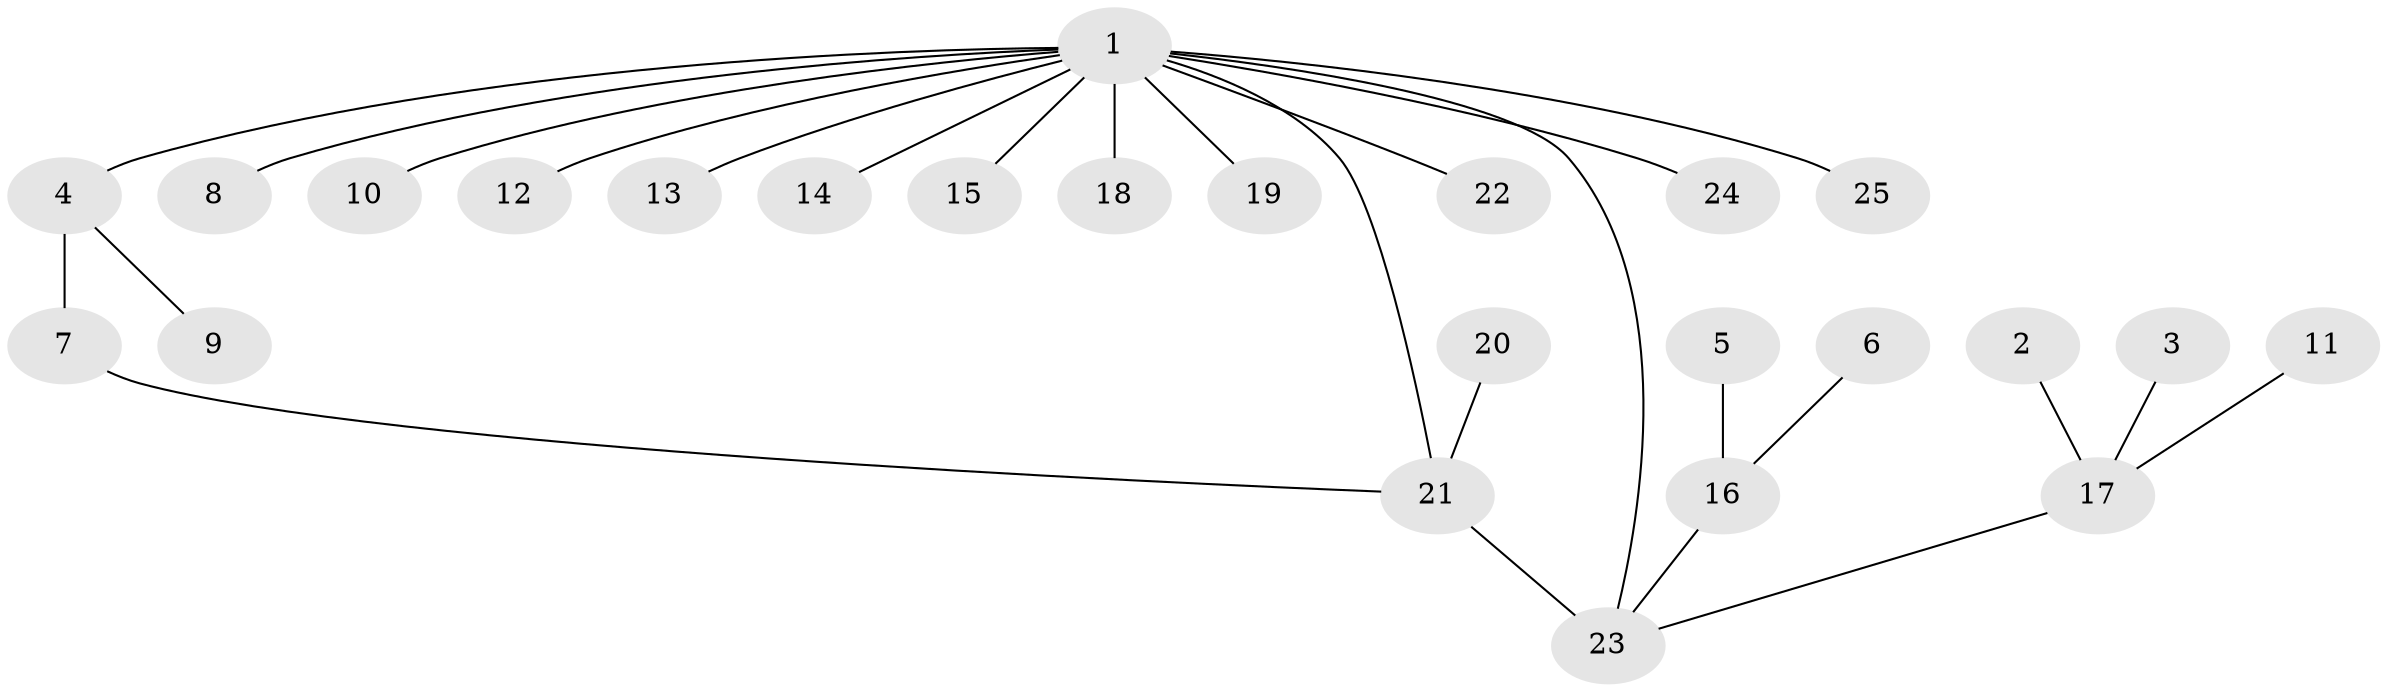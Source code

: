 // original degree distribution, {8: 0.04, 12: 0.02, 1: 0.62, 5: 0.04, 4: 0.04, 3: 0.08, 2: 0.14, 7: 0.02}
// Generated by graph-tools (version 1.1) at 2025/25/03/09/25 03:25:59]
// undirected, 25 vertices, 26 edges
graph export_dot {
graph [start="1"]
  node [color=gray90,style=filled];
  1;
  2;
  3;
  4;
  5;
  6;
  7;
  8;
  9;
  10;
  11;
  12;
  13;
  14;
  15;
  16;
  17;
  18;
  19;
  20;
  21;
  22;
  23;
  24;
  25;
  1 -- 4 [weight=1.0];
  1 -- 8 [weight=1.0];
  1 -- 10 [weight=1.0];
  1 -- 12 [weight=1.0];
  1 -- 13 [weight=1.0];
  1 -- 14 [weight=1.0];
  1 -- 15 [weight=1.0];
  1 -- 18 [weight=2.0];
  1 -- 19 [weight=1.0];
  1 -- 21 [weight=1.0];
  1 -- 22 [weight=1.0];
  1 -- 23 [weight=2.0];
  1 -- 24 [weight=1.0];
  1 -- 25 [weight=1.0];
  2 -- 17 [weight=1.0];
  3 -- 17 [weight=1.0];
  4 -- 7 [weight=1.0];
  4 -- 9 [weight=1.0];
  5 -- 16 [weight=1.0];
  6 -- 16 [weight=1.0];
  7 -- 21 [weight=1.0];
  11 -- 17 [weight=1.0];
  16 -- 23 [weight=1.0];
  17 -- 23 [weight=1.0];
  20 -- 21 [weight=1.0];
  21 -- 23 [weight=1.0];
}
